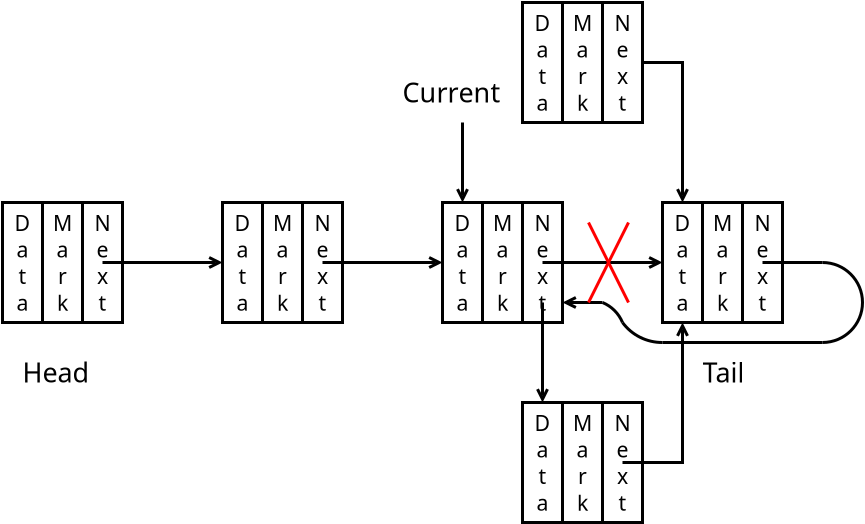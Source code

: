 <?xml version="1.0" encoding="UTF-8"?>
<dia:diagram xmlns:dia="http://www.lysator.liu.se/~alla/dia/">
  <dia:layer name="Arrière-plan" visible="true" active="true">
    <dia:group>
      <dia:object type="Standard - Box" version="0" id="O0">
        <dia:attribute name="obj_pos">
          <dia:point val="25,9"/>
        </dia:attribute>
        <dia:attribute name="obj_bb">
          <dia:rectangle val="24.925,8.925;31.075,15.075"/>
        </dia:attribute>
        <dia:attribute name="elem_corner">
          <dia:point val="25,9"/>
        </dia:attribute>
        <dia:attribute name="elem_width">
          <dia:real val="6"/>
        </dia:attribute>
        <dia:attribute name="elem_height">
          <dia:real val="6"/>
        </dia:attribute>
        <dia:attribute name="border_width">
          <dia:real val="0.15"/>
        </dia:attribute>
        <dia:attribute name="show_background">
          <dia:boolean val="true"/>
        </dia:attribute>
      </dia:object>
      <dia:object type="Standard - Text" version="1" id="O1">
        <dia:attribute name="obj_pos">
          <dia:point val="30,12"/>
        </dia:attribute>
        <dia:attribute name="obj_bb">
          <dia:rectangle val="29.602,9.386;30.398,14.614"/>
        </dia:attribute>
        <dia:attribute name="text">
          <dia:composite type="text">
            <dia:attribute name="string">
              <dia:string>#N
e
x
t#</dia:string>
            </dia:attribute>
            <dia:attribute name="font">
              <dia:font family="sans" style="0" name="Helvetica"/>
            </dia:attribute>
            <dia:attribute name="height">
              <dia:real val="1.329"/>
            </dia:attribute>
            <dia:attribute name="pos">
              <dia:point val="30,10.374"/>
            </dia:attribute>
            <dia:attribute name="color">
              <dia:color val="#000000"/>
            </dia:attribute>
            <dia:attribute name="alignment">
              <dia:enum val="1"/>
            </dia:attribute>
          </dia:composite>
        </dia:attribute>
        <dia:attribute name="valign">
          <dia:enum val="2"/>
        </dia:attribute>
      </dia:object>
      <dia:object type="Standard - Line" version="0" id="O2">
        <dia:attribute name="obj_pos">
          <dia:point val="29,9"/>
        </dia:attribute>
        <dia:attribute name="obj_bb">
          <dia:rectangle val="28.925,8.925;29.075,15.075"/>
        </dia:attribute>
        <dia:attribute name="conn_endpoints">
          <dia:point val="29,9"/>
          <dia:point val="29,15"/>
        </dia:attribute>
        <dia:attribute name="numcp">
          <dia:int val="1"/>
        </dia:attribute>
        <dia:attribute name="line_width">
          <dia:real val="0.15"/>
        </dia:attribute>
      </dia:object>
      <dia:object type="Standard - Text" version="1" id="O3">
        <dia:attribute name="obj_pos">
          <dia:point val="26,12"/>
        </dia:attribute>
        <dia:attribute name="obj_bb">
          <dia:rectangle val="25.59,9.386;26.41,14.614"/>
        </dia:attribute>
        <dia:attribute name="text">
          <dia:composite type="text">
            <dia:attribute name="string">
              <dia:string>#D
a
t
a#</dia:string>
            </dia:attribute>
            <dia:attribute name="font">
              <dia:font family="sans" style="0" name="Helvetica"/>
            </dia:attribute>
            <dia:attribute name="height">
              <dia:real val="1.329"/>
            </dia:attribute>
            <dia:attribute name="pos">
              <dia:point val="26,10.374"/>
            </dia:attribute>
            <dia:attribute name="color">
              <dia:color val="#000000"/>
            </dia:attribute>
            <dia:attribute name="alignment">
              <dia:enum val="1"/>
            </dia:attribute>
          </dia:composite>
        </dia:attribute>
        <dia:attribute name="valign">
          <dia:enum val="2"/>
        </dia:attribute>
      </dia:object>
      <dia:object type="Standard - Line" version="0" id="O4">
        <dia:attribute name="obj_pos">
          <dia:point val="27,9"/>
        </dia:attribute>
        <dia:attribute name="obj_bb">
          <dia:rectangle val="26.925,8.925;27.075,15.075"/>
        </dia:attribute>
        <dia:attribute name="conn_endpoints">
          <dia:point val="27,9"/>
          <dia:point val="27,15"/>
        </dia:attribute>
        <dia:attribute name="numcp">
          <dia:int val="1"/>
        </dia:attribute>
        <dia:attribute name="line_width">
          <dia:real val="0.15"/>
        </dia:attribute>
      </dia:object>
      <dia:object type="Standard - Text" version="1" id="O5">
        <dia:attribute name="obj_pos">
          <dia:point val="28,12"/>
        </dia:attribute>
        <dia:attribute name="obj_bb">
          <dia:rectangle val="27.541,9.386;28.459,14.614"/>
        </dia:attribute>
        <dia:attribute name="text">
          <dia:composite type="text">
            <dia:attribute name="string">
              <dia:string>#M
a
r
k#</dia:string>
            </dia:attribute>
            <dia:attribute name="font">
              <dia:font family="sans" style="0" name="Helvetica"/>
            </dia:attribute>
            <dia:attribute name="height">
              <dia:real val="1.329"/>
            </dia:attribute>
            <dia:attribute name="pos">
              <dia:point val="28,10.374"/>
            </dia:attribute>
            <dia:attribute name="color">
              <dia:color val="#000000"/>
            </dia:attribute>
            <dia:attribute name="alignment">
              <dia:enum val="1"/>
            </dia:attribute>
          </dia:composite>
        </dia:attribute>
        <dia:attribute name="valign">
          <dia:enum val="2"/>
        </dia:attribute>
        <dia:connections>
          <dia:connection handle="0" to="O0" connection="8"/>
        </dia:connections>
      </dia:object>
    </dia:group>
    <dia:group>
      <dia:object type="Standard - Box" version="0" id="O6">
        <dia:attribute name="obj_pos">
          <dia:point val="14,9"/>
        </dia:attribute>
        <dia:attribute name="obj_bb">
          <dia:rectangle val="13.925,8.925;20.075,15.075"/>
        </dia:attribute>
        <dia:attribute name="elem_corner">
          <dia:point val="14,9"/>
        </dia:attribute>
        <dia:attribute name="elem_width">
          <dia:real val="6"/>
        </dia:attribute>
        <dia:attribute name="elem_height">
          <dia:real val="6"/>
        </dia:attribute>
        <dia:attribute name="border_width">
          <dia:real val="0.15"/>
        </dia:attribute>
        <dia:attribute name="show_background">
          <dia:boolean val="true"/>
        </dia:attribute>
      </dia:object>
      <dia:object type="Standard - Text" version="1" id="O7">
        <dia:attribute name="obj_pos">
          <dia:point val="19,12"/>
        </dia:attribute>
        <dia:attribute name="obj_bb">
          <dia:rectangle val="18.602,9.386;19.398,14.614"/>
        </dia:attribute>
        <dia:attribute name="text">
          <dia:composite type="text">
            <dia:attribute name="string">
              <dia:string>#N
e
x
t#</dia:string>
            </dia:attribute>
            <dia:attribute name="font">
              <dia:font family="sans" style="0" name="Helvetica"/>
            </dia:attribute>
            <dia:attribute name="height">
              <dia:real val="1.329"/>
            </dia:attribute>
            <dia:attribute name="pos">
              <dia:point val="19,10.374"/>
            </dia:attribute>
            <dia:attribute name="color">
              <dia:color val="#000000"/>
            </dia:attribute>
            <dia:attribute name="alignment">
              <dia:enum val="1"/>
            </dia:attribute>
          </dia:composite>
        </dia:attribute>
        <dia:attribute name="valign">
          <dia:enum val="2"/>
        </dia:attribute>
      </dia:object>
      <dia:object type="Standard - Line" version="0" id="O8">
        <dia:attribute name="obj_pos">
          <dia:point val="18,9"/>
        </dia:attribute>
        <dia:attribute name="obj_bb">
          <dia:rectangle val="17.925,8.925;18.075,15.075"/>
        </dia:attribute>
        <dia:attribute name="conn_endpoints">
          <dia:point val="18,9"/>
          <dia:point val="18,15"/>
        </dia:attribute>
        <dia:attribute name="numcp">
          <dia:int val="1"/>
        </dia:attribute>
        <dia:attribute name="line_width">
          <dia:real val="0.15"/>
        </dia:attribute>
      </dia:object>
      <dia:object type="Standard - Text" version="1" id="O9">
        <dia:attribute name="obj_pos">
          <dia:point val="15,12"/>
        </dia:attribute>
        <dia:attribute name="obj_bb">
          <dia:rectangle val="14.59,9.386;15.41,14.614"/>
        </dia:attribute>
        <dia:attribute name="text">
          <dia:composite type="text">
            <dia:attribute name="string">
              <dia:string>#D
a
t
a#</dia:string>
            </dia:attribute>
            <dia:attribute name="font">
              <dia:font family="sans" style="0" name="Helvetica"/>
            </dia:attribute>
            <dia:attribute name="height">
              <dia:real val="1.329"/>
            </dia:attribute>
            <dia:attribute name="pos">
              <dia:point val="15,10.374"/>
            </dia:attribute>
            <dia:attribute name="color">
              <dia:color val="#000000"/>
            </dia:attribute>
            <dia:attribute name="alignment">
              <dia:enum val="1"/>
            </dia:attribute>
          </dia:composite>
        </dia:attribute>
        <dia:attribute name="valign">
          <dia:enum val="2"/>
        </dia:attribute>
      </dia:object>
      <dia:object type="Standard - Line" version="0" id="O10">
        <dia:attribute name="obj_pos">
          <dia:point val="16,9"/>
        </dia:attribute>
        <dia:attribute name="obj_bb">
          <dia:rectangle val="15.925,8.925;16.075,15.075"/>
        </dia:attribute>
        <dia:attribute name="conn_endpoints">
          <dia:point val="16,9"/>
          <dia:point val="16,15"/>
        </dia:attribute>
        <dia:attribute name="numcp">
          <dia:int val="1"/>
        </dia:attribute>
        <dia:attribute name="line_width">
          <dia:real val="0.15"/>
        </dia:attribute>
      </dia:object>
      <dia:object type="Standard - Text" version="1" id="O11">
        <dia:attribute name="obj_pos">
          <dia:point val="17,12"/>
        </dia:attribute>
        <dia:attribute name="obj_bb">
          <dia:rectangle val="16.541,9.386;17.459,14.614"/>
        </dia:attribute>
        <dia:attribute name="text">
          <dia:composite type="text">
            <dia:attribute name="string">
              <dia:string>#M
a
r
k#</dia:string>
            </dia:attribute>
            <dia:attribute name="font">
              <dia:font family="sans" style="0" name="Helvetica"/>
            </dia:attribute>
            <dia:attribute name="height">
              <dia:real val="1.329"/>
            </dia:attribute>
            <dia:attribute name="pos">
              <dia:point val="17,10.374"/>
            </dia:attribute>
            <dia:attribute name="color">
              <dia:color val="#000000"/>
            </dia:attribute>
            <dia:attribute name="alignment">
              <dia:enum val="1"/>
            </dia:attribute>
          </dia:composite>
        </dia:attribute>
        <dia:attribute name="valign">
          <dia:enum val="2"/>
        </dia:attribute>
        <dia:connections>
          <dia:connection handle="0" to="O6" connection="8"/>
        </dia:connections>
      </dia:object>
    </dia:group>
    <dia:group>
      <dia:object type="Standard - Box" version="0" id="O12">
        <dia:attribute name="obj_pos">
          <dia:point val="36,9"/>
        </dia:attribute>
        <dia:attribute name="obj_bb">
          <dia:rectangle val="35.925,8.925;42.075,15.075"/>
        </dia:attribute>
        <dia:attribute name="elem_corner">
          <dia:point val="36,9"/>
        </dia:attribute>
        <dia:attribute name="elem_width">
          <dia:real val="6"/>
        </dia:attribute>
        <dia:attribute name="elem_height">
          <dia:real val="6"/>
        </dia:attribute>
        <dia:attribute name="border_width">
          <dia:real val="0.15"/>
        </dia:attribute>
        <dia:attribute name="show_background">
          <dia:boolean val="true"/>
        </dia:attribute>
      </dia:object>
      <dia:object type="Standard - Text" version="1" id="O13">
        <dia:attribute name="obj_pos">
          <dia:point val="41,12"/>
        </dia:attribute>
        <dia:attribute name="obj_bb">
          <dia:rectangle val="40.602,9.386;41.398,14.614"/>
        </dia:attribute>
        <dia:attribute name="text">
          <dia:composite type="text">
            <dia:attribute name="string">
              <dia:string>#N
e
x
t#</dia:string>
            </dia:attribute>
            <dia:attribute name="font">
              <dia:font family="sans" style="0" name="Helvetica"/>
            </dia:attribute>
            <dia:attribute name="height">
              <dia:real val="1.329"/>
            </dia:attribute>
            <dia:attribute name="pos">
              <dia:point val="41,10.374"/>
            </dia:attribute>
            <dia:attribute name="color">
              <dia:color val="#000000"/>
            </dia:attribute>
            <dia:attribute name="alignment">
              <dia:enum val="1"/>
            </dia:attribute>
          </dia:composite>
        </dia:attribute>
        <dia:attribute name="valign">
          <dia:enum val="2"/>
        </dia:attribute>
      </dia:object>
      <dia:object type="Standard - Line" version="0" id="O14">
        <dia:attribute name="obj_pos">
          <dia:point val="40,9"/>
        </dia:attribute>
        <dia:attribute name="obj_bb">
          <dia:rectangle val="39.925,8.925;40.075,15.075"/>
        </dia:attribute>
        <dia:attribute name="conn_endpoints">
          <dia:point val="40,9"/>
          <dia:point val="40,15"/>
        </dia:attribute>
        <dia:attribute name="numcp">
          <dia:int val="1"/>
        </dia:attribute>
        <dia:attribute name="line_width">
          <dia:real val="0.15"/>
        </dia:attribute>
      </dia:object>
      <dia:object type="Standard - Text" version="1" id="O15">
        <dia:attribute name="obj_pos">
          <dia:point val="37,12"/>
        </dia:attribute>
        <dia:attribute name="obj_bb">
          <dia:rectangle val="36.59,9.386;37.41,14.614"/>
        </dia:attribute>
        <dia:attribute name="text">
          <dia:composite type="text">
            <dia:attribute name="string">
              <dia:string>#D
a
t
a#</dia:string>
            </dia:attribute>
            <dia:attribute name="font">
              <dia:font family="sans" style="0" name="Helvetica"/>
            </dia:attribute>
            <dia:attribute name="height">
              <dia:real val="1.329"/>
            </dia:attribute>
            <dia:attribute name="pos">
              <dia:point val="37,10.374"/>
            </dia:attribute>
            <dia:attribute name="color">
              <dia:color val="#000000"/>
            </dia:attribute>
            <dia:attribute name="alignment">
              <dia:enum val="1"/>
            </dia:attribute>
          </dia:composite>
        </dia:attribute>
        <dia:attribute name="valign">
          <dia:enum val="2"/>
        </dia:attribute>
      </dia:object>
      <dia:object type="Standard - Line" version="0" id="O16">
        <dia:attribute name="obj_pos">
          <dia:point val="38,9"/>
        </dia:attribute>
        <dia:attribute name="obj_bb">
          <dia:rectangle val="37.925,8.925;38.075,15.075"/>
        </dia:attribute>
        <dia:attribute name="conn_endpoints">
          <dia:point val="38,9"/>
          <dia:point val="38,15"/>
        </dia:attribute>
        <dia:attribute name="numcp">
          <dia:int val="1"/>
        </dia:attribute>
        <dia:attribute name="line_width">
          <dia:real val="0.15"/>
        </dia:attribute>
      </dia:object>
      <dia:object type="Standard - Text" version="1" id="O17">
        <dia:attribute name="obj_pos">
          <dia:point val="39,12"/>
        </dia:attribute>
        <dia:attribute name="obj_bb">
          <dia:rectangle val="38.541,9.386;39.459,14.614"/>
        </dia:attribute>
        <dia:attribute name="text">
          <dia:composite type="text">
            <dia:attribute name="string">
              <dia:string>#M
a
r
k#</dia:string>
            </dia:attribute>
            <dia:attribute name="font">
              <dia:font family="sans" style="0" name="Helvetica"/>
            </dia:attribute>
            <dia:attribute name="height">
              <dia:real val="1.329"/>
            </dia:attribute>
            <dia:attribute name="pos">
              <dia:point val="39,10.374"/>
            </dia:attribute>
            <dia:attribute name="color">
              <dia:color val="#000000"/>
            </dia:attribute>
            <dia:attribute name="alignment">
              <dia:enum val="1"/>
            </dia:attribute>
          </dia:composite>
        </dia:attribute>
        <dia:attribute name="valign">
          <dia:enum val="2"/>
        </dia:attribute>
        <dia:connections>
          <dia:connection handle="0" to="O12" connection="8"/>
        </dia:connections>
      </dia:object>
    </dia:group>
    <dia:group>
      <dia:object type="Standard - Box" version="0" id="O18">
        <dia:attribute name="obj_pos">
          <dia:point val="47,9"/>
        </dia:attribute>
        <dia:attribute name="obj_bb">
          <dia:rectangle val="46.925,8.925;53.075,15.075"/>
        </dia:attribute>
        <dia:attribute name="elem_corner">
          <dia:point val="47,9"/>
        </dia:attribute>
        <dia:attribute name="elem_width">
          <dia:real val="6"/>
        </dia:attribute>
        <dia:attribute name="elem_height">
          <dia:real val="6"/>
        </dia:attribute>
        <dia:attribute name="border_width">
          <dia:real val="0.15"/>
        </dia:attribute>
        <dia:attribute name="show_background">
          <dia:boolean val="true"/>
        </dia:attribute>
      </dia:object>
      <dia:object type="Standard - Text" version="1" id="O19">
        <dia:attribute name="obj_pos">
          <dia:point val="52,12"/>
        </dia:attribute>
        <dia:attribute name="obj_bb">
          <dia:rectangle val="51.602,9.386;52.398,14.614"/>
        </dia:attribute>
        <dia:attribute name="text">
          <dia:composite type="text">
            <dia:attribute name="string">
              <dia:string>#N
e
x
t#</dia:string>
            </dia:attribute>
            <dia:attribute name="font">
              <dia:font family="sans" style="0" name="Helvetica"/>
            </dia:attribute>
            <dia:attribute name="height">
              <dia:real val="1.329"/>
            </dia:attribute>
            <dia:attribute name="pos">
              <dia:point val="52,10.374"/>
            </dia:attribute>
            <dia:attribute name="color">
              <dia:color val="#000000"/>
            </dia:attribute>
            <dia:attribute name="alignment">
              <dia:enum val="1"/>
            </dia:attribute>
          </dia:composite>
        </dia:attribute>
        <dia:attribute name="valign">
          <dia:enum val="2"/>
        </dia:attribute>
      </dia:object>
      <dia:object type="Standard - Line" version="0" id="O20">
        <dia:attribute name="obj_pos">
          <dia:point val="51,9"/>
        </dia:attribute>
        <dia:attribute name="obj_bb">
          <dia:rectangle val="50.925,8.925;51.075,15.075"/>
        </dia:attribute>
        <dia:attribute name="conn_endpoints">
          <dia:point val="51,9"/>
          <dia:point val="51,15"/>
        </dia:attribute>
        <dia:attribute name="numcp">
          <dia:int val="1"/>
        </dia:attribute>
        <dia:attribute name="line_width">
          <dia:real val="0.15"/>
        </dia:attribute>
      </dia:object>
      <dia:object type="Standard - Text" version="1" id="O21">
        <dia:attribute name="obj_pos">
          <dia:point val="48,12"/>
        </dia:attribute>
        <dia:attribute name="obj_bb">
          <dia:rectangle val="47.59,9.386;48.41,14.614"/>
        </dia:attribute>
        <dia:attribute name="text">
          <dia:composite type="text">
            <dia:attribute name="string">
              <dia:string>#D
a
t
a#</dia:string>
            </dia:attribute>
            <dia:attribute name="font">
              <dia:font family="sans" style="0" name="Helvetica"/>
            </dia:attribute>
            <dia:attribute name="height">
              <dia:real val="1.329"/>
            </dia:attribute>
            <dia:attribute name="pos">
              <dia:point val="48,10.374"/>
            </dia:attribute>
            <dia:attribute name="color">
              <dia:color val="#000000"/>
            </dia:attribute>
            <dia:attribute name="alignment">
              <dia:enum val="1"/>
            </dia:attribute>
          </dia:composite>
        </dia:attribute>
        <dia:attribute name="valign">
          <dia:enum val="2"/>
        </dia:attribute>
      </dia:object>
      <dia:object type="Standard - Line" version="0" id="O22">
        <dia:attribute name="obj_pos">
          <dia:point val="49,9"/>
        </dia:attribute>
        <dia:attribute name="obj_bb">
          <dia:rectangle val="48.925,8.925;49.075,15.075"/>
        </dia:attribute>
        <dia:attribute name="conn_endpoints">
          <dia:point val="49,9"/>
          <dia:point val="49,15"/>
        </dia:attribute>
        <dia:attribute name="numcp">
          <dia:int val="1"/>
        </dia:attribute>
        <dia:attribute name="line_width">
          <dia:real val="0.15"/>
        </dia:attribute>
      </dia:object>
      <dia:object type="Standard - Text" version="1" id="O23">
        <dia:attribute name="obj_pos">
          <dia:point val="50,12"/>
        </dia:attribute>
        <dia:attribute name="obj_bb">
          <dia:rectangle val="49.541,9.386;50.459,14.614"/>
        </dia:attribute>
        <dia:attribute name="text">
          <dia:composite type="text">
            <dia:attribute name="string">
              <dia:string>#M
a
r
k#</dia:string>
            </dia:attribute>
            <dia:attribute name="font">
              <dia:font family="sans" style="0" name="Helvetica"/>
            </dia:attribute>
            <dia:attribute name="height">
              <dia:real val="1.329"/>
            </dia:attribute>
            <dia:attribute name="pos">
              <dia:point val="50,10.374"/>
            </dia:attribute>
            <dia:attribute name="color">
              <dia:color val="#000000"/>
            </dia:attribute>
            <dia:attribute name="alignment">
              <dia:enum val="1"/>
            </dia:attribute>
          </dia:composite>
        </dia:attribute>
        <dia:attribute name="valign">
          <dia:enum val="2"/>
        </dia:attribute>
        <dia:connections>
          <dia:connection handle="0" to="O18" connection="8"/>
        </dia:connections>
      </dia:object>
    </dia:group>
    <dia:object type="Standard - Line" version="0" id="O24">
      <dia:attribute name="obj_pos">
        <dia:point val="19,12"/>
      </dia:attribute>
      <dia:attribute name="obj_bb">
        <dia:rectangle val="18.925,11.629;25.168,12.371"/>
      </dia:attribute>
      <dia:attribute name="conn_endpoints">
        <dia:point val="19,12"/>
        <dia:point val="25,12"/>
      </dia:attribute>
      <dia:attribute name="numcp">
        <dia:int val="1"/>
      </dia:attribute>
      <dia:attribute name="line_width">
        <dia:real val="0.15"/>
      </dia:attribute>
      <dia:attribute name="end_arrow">
        <dia:enum val="1"/>
      </dia:attribute>
      <dia:attribute name="end_arrow_length">
        <dia:real val="0.5"/>
      </dia:attribute>
      <dia:attribute name="end_arrow_width">
        <dia:real val="0.5"/>
      </dia:attribute>
      <dia:connections>
        <dia:connection handle="1" to="O0" connection="3"/>
      </dia:connections>
    </dia:object>
    <dia:object type="Standard - Line" version="0" id="O25">
      <dia:attribute name="obj_pos">
        <dia:point val="30,12"/>
      </dia:attribute>
      <dia:attribute name="obj_bb">
        <dia:rectangle val="29.925,11.629;36.168,12.371"/>
      </dia:attribute>
      <dia:attribute name="conn_endpoints">
        <dia:point val="30,12"/>
        <dia:point val="36,12"/>
      </dia:attribute>
      <dia:attribute name="numcp">
        <dia:int val="1"/>
      </dia:attribute>
      <dia:attribute name="line_width">
        <dia:real val="0.15"/>
      </dia:attribute>
      <dia:attribute name="end_arrow">
        <dia:enum val="1"/>
      </dia:attribute>
      <dia:attribute name="end_arrow_length">
        <dia:real val="0.5"/>
      </dia:attribute>
      <dia:attribute name="end_arrow_width">
        <dia:real val="0.5"/>
      </dia:attribute>
      <dia:connections>
        <dia:connection handle="1" to="O12" connection="3"/>
      </dia:connections>
    </dia:object>
    <dia:object type="Standard - Line" version="0" id="O26">
      <dia:attribute name="obj_pos">
        <dia:point val="41,12"/>
      </dia:attribute>
      <dia:attribute name="obj_bb">
        <dia:rectangle val="40.925,11.629;47.168,12.371"/>
      </dia:attribute>
      <dia:attribute name="conn_endpoints">
        <dia:point val="41,12"/>
        <dia:point val="47,12"/>
      </dia:attribute>
      <dia:attribute name="numcp">
        <dia:int val="1"/>
      </dia:attribute>
      <dia:attribute name="line_width">
        <dia:real val="0.15"/>
      </dia:attribute>
      <dia:attribute name="end_arrow">
        <dia:enum val="1"/>
      </dia:attribute>
      <dia:attribute name="end_arrow_length">
        <dia:real val="0.5"/>
      </dia:attribute>
      <dia:attribute name="end_arrow_width">
        <dia:real val="0.5"/>
      </dia:attribute>
      <dia:connections>
        <dia:connection handle="1" to="O18" connection="3"/>
      </dia:connections>
    </dia:object>
    <dia:object type="Standard - Line" version="0" id="O27">
      <dia:attribute name="obj_pos">
        <dia:point val="44,14"/>
      </dia:attribute>
      <dia:attribute name="obj_bb">
        <dia:rectangle val="41.832,13.629;44.075,14.371"/>
      </dia:attribute>
      <dia:attribute name="conn_endpoints">
        <dia:point val="44,14"/>
        <dia:point val="42,14"/>
      </dia:attribute>
      <dia:attribute name="numcp">
        <dia:int val="1"/>
      </dia:attribute>
      <dia:attribute name="line_width">
        <dia:real val="0.15"/>
      </dia:attribute>
      <dia:attribute name="end_arrow">
        <dia:enum val="1"/>
      </dia:attribute>
      <dia:attribute name="end_arrow_length">
        <dia:real val="0.5"/>
      </dia:attribute>
      <dia:attribute name="end_arrow_width">
        <dia:real val="0.5"/>
      </dia:attribute>
    </dia:object>
    <dia:object type="Standard - Arc" version="0" id="O28">
      <dia:attribute name="obj_pos">
        <dia:point val="44,14"/>
      </dia:attribute>
      <dia:attribute name="obj_bb">
        <dia:rectangle val="43.894,13.894;45.106,15.106"/>
      </dia:attribute>
      <dia:attribute name="conn_endpoints">
        <dia:point val="44,14"/>
        <dia:point val="45,15"/>
      </dia:attribute>
      <dia:attribute name="curve_distance">
        <dia:real val="-0.141"/>
      </dia:attribute>
      <dia:attribute name="line_width">
        <dia:real val="0.15"/>
      </dia:attribute>
    </dia:object>
    <dia:object type="Standard - Line" version="0" id="O29">
      <dia:attribute name="obj_pos">
        <dia:point val="52,12"/>
      </dia:attribute>
      <dia:attribute name="obj_bb">
        <dia:rectangle val="51.925,11.925;55.075,12.075"/>
      </dia:attribute>
      <dia:attribute name="conn_endpoints">
        <dia:point val="52,12"/>
        <dia:point val="55,12"/>
      </dia:attribute>
      <dia:attribute name="numcp">
        <dia:int val="1"/>
      </dia:attribute>
      <dia:attribute name="line_width">
        <dia:real val="0.15"/>
      </dia:attribute>
    </dia:object>
    <dia:object type="Standard - Arc" version="0" id="O30">
      <dia:attribute name="obj_pos">
        <dia:point val="55,12"/>
      </dia:attribute>
      <dia:attribute name="obj_bb">
        <dia:rectangle val="54.925,11.925;57.075,16.075"/>
      </dia:attribute>
      <dia:attribute name="conn_endpoints">
        <dia:point val="55,12"/>
        <dia:point val="55,16"/>
      </dia:attribute>
      <dia:attribute name="curve_distance">
        <dia:real val="-2"/>
      </dia:attribute>
      <dia:attribute name="line_width">
        <dia:real val="0.15"/>
      </dia:attribute>
    </dia:object>
    <dia:object type="Standard - Line" version="0" id="O31">
      <dia:attribute name="obj_pos">
        <dia:point val="55,16"/>
      </dia:attribute>
      <dia:attribute name="obj_bb">
        <dia:rectangle val="46.925,15.925;55.075,16.075"/>
      </dia:attribute>
      <dia:attribute name="conn_endpoints">
        <dia:point val="55,16"/>
        <dia:point val="47,16"/>
      </dia:attribute>
      <dia:attribute name="numcp">
        <dia:int val="1"/>
      </dia:attribute>
      <dia:attribute name="line_width">
        <dia:real val="0.15"/>
      </dia:attribute>
    </dia:object>
    <dia:object type="Standard - Arc" version="0" id="O32">
      <dia:attribute name="obj_pos">
        <dia:point val="45,15"/>
      </dia:attribute>
      <dia:attribute name="obj_bb">
        <dia:rectangle val="44.899,14.899;47.101,16.101"/>
      </dia:attribute>
      <dia:attribute name="conn_endpoints">
        <dia:point val="45,15"/>
        <dia:point val="47,16"/>
      </dia:attribute>
      <dia:attribute name="curve_distance">
        <dia:real val="0.268"/>
      </dia:attribute>
      <dia:attribute name="line_width">
        <dia:real val="0.15"/>
      </dia:attribute>
    </dia:object>
    <dia:object type="Standard - Text" version="1" id="O33">
      <dia:attribute name="obj_pos">
        <dia:point val="15,18"/>
      </dia:attribute>
      <dia:attribute name="obj_bb">
        <dia:rectangle val="15,16.75;18.52,18.317"/>
      </dia:attribute>
      <dia:attribute name="text">
        <dia:composite type="text">
          <dia:attribute name="string">
            <dia:string>#Head#</dia:string>
          </dia:attribute>
          <dia:attribute name="font">
            <dia:font family="sans" style="0" name="Helvetica"/>
          </dia:attribute>
          <dia:attribute name="height">
            <dia:real val="1.682"/>
          </dia:attribute>
          <dia:attribute name="pos">
            <dia:point val="15,18"/>
          </dia:attribute>
          <dia:attribute name="color">
            <dia:color val="#000000"/>
          </dia:attribute>
          <dia:attribute name="alignment">
            <dia:enum val="0"/>
          </dia:attribute>
        </dia:composite>
      </dia:attribute>
      <dia:attribute name="valign">
        <dia:enum val="3"/>
      </dia:attribute>
    </dia:object>
    <dia:object type="Standard - Text" version="1" id="O34">
      <dia:attribute name="obj_pos">
        <dia:point val="49,18"/>
      </dia:attribute>
      <dia:attribute name="obj_bb">
        <dia:rectangle val="49,16.75;51.175,18.317"/>
      </dia:attribute>
      <dia:attribute name="text">
        <dia:composite type="text">
          <dia:attribute name="string">
            <dia:string>#Tail#</dia:string>
          </dia:attribute>
          <dia:attribute name="font">
            <dia:font family="sans" style="0" name="Helvetica"/>
          </dia:attribute>
          <dia:attribute name="height">
            <dia:real val="1.682"/>
          </dia:attribute>
          <dia:attribute name="pos">
            <dia:point val="49,18"/>
          </dia:attribute>
          <dia:attribute name="color">
            <dia:color val="#000000"/>
          </dia:attribute>
          <dia:attribute name="alignment">
            <dia:enum val="0"/>
          </dia:attribute>
        </dia:composite>
      </dia:attribute>
      <dia:attribute name="valign">
        <dia:enum val="3"/>
      </dia:attribute>
    </dia:object>
    <dia:object type="Standard - Line" version="0" id="O35">
      <dia:attribute name="obj_pos">
        <dia:point val="37,5"/>
      </dia:attribute>
      <dia:attribute name="obj_bb">
        <dia:rectangle val="36.629,4.925;37.371,9.168"/>
      </dia:attribute>
      <dia:attribute name="conn_endpoints">
        <dia:point val="37,5"/>
        <dia:point val="37,9"/>
      </dia:attribute>
      <dia:attribute name="numcp">
        <dia:int val="1"/>
      </dia:attribute>
      <dia:attribute name="line_width">
        <dia:real val="0.15"/>
      </dia:attribute>
      <dia:attribute name="end_arrow">
        <dia:enum val="1"/>
      </dia:attribute>
      <dia:attribute name="end_arrow_length">
        <dia:real val="0.5"/>
      </dia:attribute>
      <dia:attribute name="end_arrow_width">
        <dia:real val="0.5"/>
      </dia:attribute>
    </dia:object>
    <dia:object type="Standard - Text" version="1" id="O36">
      <dia:attribute name="obj_pos">
        <dia:point val="34,4"/>
      </dia:attribute>
      <dia:attribute name="obj_bb">
        <dia:rectangle val="34,2.75;39.053,4.317"/>
      </dia:attribute>
      <dia:attribute name="text">
        <dia:composite type="text">
          <dia:attribute name="string">
            <dia:string>#Current#</dia:string>
          </dia:attribute>
          <dia:attribute name="font">
            <dia:font family="sans" style="0" name="Helvetica"/>
          </dia:attribute>
          <dia:attribute name="height">
            <dia:real val="1.682"/>
          </dia:attribute>
          <dia:attribute name="pos">
            <dia:point val="34,4"/>
          </dia:attribute>
          <dia:attribute name="color">
            <dia:color val="#000000"/>
          </dia:attribute>
          <dia:attribute name="alignment">
            <dia:enum val="0"/>
          </dia:attribute>
        </dia:composite>
      </dia:attribute>
      <dia:attribute name="valign">
        <dia:enum val="3"/>
      </dia:attribute>
    </dia:object>
    <dia:group>
      <dia:object type="Standard - Box" version="0" id="O37">
        <dia:attribute name="obj_pos">
          <dia:point val="40,19"/>
        </dia:attribute>
        <dia:attribute name="obj_bb">
          <dia:rectangle val="39.925,18.925;46.075,25.075"/>
        </dia:attribute>
        <dia:attribute name="elem_corner">
          <dia:point val="40,19"/>
        </dia:attribute>
        <dia:attribute name="elem_width">
          <dia:real val="6"/>
        </dia:attribute>
        <dia:attribute name="elem_height">
          <dia:real val="6"/>
        </dia:attribute>
        <dia:attribute name="border_width">
          <dia:real val="0.15"/>
        </dia:attribute>
        <dia:attribute name="show_background">
          <dia:boolean val="true"/>
        </dia:attribute>
      </dia:object>
      <dia:object type="Standard - Text" version="1" id="O38">
        <dia:attribute name="obj_pos">
          <dia:point val="45,22"/>
        </dia:attribute>
        <dia:attribute name="obj_bb">
          <dia:rectangle val="44.602,19.386;45.398,24.614"/>
        </dia:attribute>
        <dia:attribute name="text">
          <dia:composite type="text">
            <dia:attribute name="string">
              <dia:string>#N
e
x
t#</dia:string>
            </dia:attribute>
            <dia:attribute name="font">
              <dia:font family="sans" style="0" name="Helvetica"/>
            </dia:attribute>
            <dia:attribute name="height">
              <dia:real val="1.329"/>
            </dia:attribute>
            <dia:attribute name="pos">
              <dia:point val="45,20.374"/>
            </dia:attribute>
            <dia:attribute name="color">
              <dia:color val="#000000"/>
            </dia:attribute>
            <dia:attribute name="alignment">
              <dia:enum val="1"/>
            </dia:attribute>
          </dia:composite>
        </dia:attribute>
        <dia:attribute name="valign">
          <dia:enum val="2"/>
        </dia:attribute>
      </dia:object>
      <dia:object type="Standard - Line" version="0" id="O39">
        <dia:attribute name="obj_pos">
          <dia:point val="44,19"/>
        </dia:attribute>
        <dia:attribute name="obj_bb">
          <dia:rectangle val="43.925,18.925;44.075,25.075"/>
        </dia:attribute>
        <dia:attribute name="conn_endpoints">
          <dia:point val="44,19"/>
          <dia:point val="44,25"/>
        </dia:attribute>
        <dia:attribute name="numcp">
          <dia:int val="1"/>
        </dia:attribute>
        <dia:attribute name="line_width">
          <dia:real val="0.15"/>
        </dia:attribute>
      </dia:object>
      <dia:object type="Standard - Text" version="1" id="O40">
        <dia:attribute name="obj_pos">
          <dia:point val="41,22"/>
        </dia:attribute>
        <dia:attribute name="obj_bb">
          <dia:rectangle val="40.59,19.386;41.41,24.614"/>
        </dia:attribute>
        <dia:attribute name="text">
          <dia:composite type="text">
            <dia:attribute name="string">
              <dia:string>#D
a
t
a#</dia:string>
            </dia:attribute>
            <dia:attribute name="font">
              <dia:font family="sans" style="0" name="Helvetica"/>
            </dia:attribute>
            <dia:attribute name="height">
              <dia:real val="1.329"/>
            </dia:attribute>
            <dia:attribute name="pos">
              <dia:point val="41,20.374"/>
            </dia:attribute>
            <dia:attribute name="color">
              <dia:color val="#000000"/>
            </dia:attribute>
            <dia:attribute name="alignment">
              <dia:enum val="1"/>
            </dia:attribute>
          </dia:composite>
        </dia:attribute>
        <dia:attribute name="valign">
          <dia:enum val="2"/>
        </dia:attribute>
      </dia:object>
      <dia:object type="Standard - Line" version="0" id="O41">
        <dia:attribute name="obj_pos">
          <dia:point val="42,19"/>
        </dia:attribute>
        <dia:attribute name="obj_bb">
          <dia:rectangle val="41.925,18.925;42.075,25.075"/>
        </dia:attribute>
        <dia:attribute name="conn_endpoints">
          <dia:point val="42,19"/>
          <dia:point val="42,25"/>
        </dia:attribute>
        <dia:attribute name="numcp">
          <dia:int val="1"/>
        </dia:attribute>
        <dia:attribute name="line_width">
          <dia:real val="0.15"/>
        </dia:attribute>
      </dia:object>
      <dia:object type="Standard - Text" version="1" id="O42">
        <dia:attribute name="obj_pos">
          <dia:point val="43,22"/>
        </dia:attribute>
        <dia:attribute name="obj_bb">
          <dia:rectangle val="42.541,19.386;43.459,24.614"/>
        </dia:attribute>
        <dia:attribute name="text">
          <dia:composite type="text">
            <dia:attribute name="string">
              <dia:string>#M
a
r
k#</dia:string>
            </dia:attribute>
            <dia:attribute name="font">
              <dia:font family="sans" style="0" name="Helvetica"/>
            </dia:attribute>
            <dia:attribute name="height">
              <dia:real val="1.329"/>
            </dia:attribute>
            <dia:attribute name="pos">
              <dia:point val="43,20.374"/>
            </dia:attribute>
            <dia:attribute name="color">
              <dia:color val="#000000"/>
            </dia:attribute>
            <dia:attribute name="alignment">
              <dia:enum val="1"/>
            </dia:attribute>
          </dia:composite>
        </dia:attribute>
        <dia:attribute name="valign">
          <dia:enum val="2"/>
        </dia:attribute>
        <dia:connections>
          <dia:connection handle="0" to="O37" connection="8"/>
        </dia:connections>
      </dia:object>
    </dia:group>
    <dia:group>
      <dia:object type="Standard - Box" version="0" id="O43">
        <dia:attribute name="obj_pos">
          <dia:point val="40,-1"/>
        </dia:attribute>
        <dia:attribute name="obj_bb">
          <dia:rectangle val="39.925,-1.075;46.075,5.075"/>
        </dia:attribute>
        <dia:attribute name="elem_corner">
          <dia:point val="40,-1"/>
        </dia:attribute>
        <dia:attribute name="elem_width">
          <dia:real val="6"/>
        </dia:attribute>
        <dia:attribute name="elem_height">
          <dia:real val="6"/>
        </dia:attribute>
        <dia:attribute name="border_width">
          <dia:real val="0.15"/>
        </dia:attribute>
        <dia:attribute name="show_background">
          <dia:boolean val="true"/>
        </dia:attribute>
      </dia:object>
      <dia:object type="Standard - Text" version="1" id="O44">
        <dia:attribute name="obj_pos">
          <dia:point val="45,2"/>
        </dia:attribute>
        <dia:attribute name="obj_bb">
          <dia:rectangle val="44.602,-0.614;45.398,4.614"/>
        </dia:attribute>
        <dia:attribute name="text">
          <dia:composite type="text">
            <dia:attribute name="string">
              <dia:string>#N
e
x
t#</dia:string>
            </dia:attribute>
            <dia:attribute name="font">
              <dia:font family="sans" style="0" name="Helvetica"/>
            </dia:attribute>
            <dia:attribute name="height">
              <dia:real val="1.329"/>
            </dia:attribute>
            <dia:attribute name="pos">
              <dia:point val="45,0.374"/>
            </dia:attribute>
            <dia:attribute name="color">
              <dia:color val="#000000"/>
            </dia:attribute>
            <dia:attribute name="alignment">
              <dia:enum val="1"/>
            </dia:attribute>
          </dia:composite>
        </dia:attribute>
        <dia:attribute name="valign">
          <dia:enum val="2"/>
        </dia:attribute>
      </dia:object>
      <dia:object type="Standard - Line" version="0" id="O45">
        <dia:attribute name="obj_pos">
          <dia:point val="44,-1"/>
        </dia:attribute>
        <dia:attribute name="obj_bb">
          <dia:rectangle val="43.925,-1.075;44.075,5.075"/>
        </dia:attribute>
        <dia:attribute name="conn_endpoints">
          <dia:point val="44,-1"/>
          <dia:point val="44,5"/>
        </dia:attribute>
        <dia:attribute name="numcp">
          <dia:int val="1"/>
        </dia:attribute>
        <dia:attribute name="line_width">
          <dia:real val="0.15"/>
        </dia:attribute>
      </dia:object>
      <dia:object type="Standard - Text" version="1" id="O46">
        <dia:attribute name="obj_pos">
          <dia:point val="41,2"/>
        </dia:attribute>
        <dia:attribute name="obj_bb">
          <dia:rectangle val="40.59,-0.614;41.41,4.614"/>
        </dia:attribute>
        <dia:attribute name="text">
          <dia:composite type="text">
            <dia:attribute name="string">
              <dia:string>#D
a
t
a#</dia:string>
            </dia:attribute>
            <dia:attribute name="font">
              <dia:font family="sans" style="0" name="Helvetica"/>
            </dia:attribute>
            <dia:attribute name="height">
              <dia:real val="1.329"/>
            </dia:attribute>
            <dia:attribute name="pos">
              <dia:point val="41,0.374"/>
            </dia:attribute>
            <dia:attribute name="color">
              <dia:color val="#000000"/>
            </dia:attribute>
            <dia:attribute name="alignment">
              <dia:enum val="1"/>
            </dia:attribute>
          </dia:composite>
        </dia:attribute>
        <dia:attribute name="valign">
          <dia:enum val="2"/>
        </dia:attribute>
      </dia:object>
      <dia:object type="Standard - Line" version="0" id="O47">
        <dia:attribute name="obj_pos">
          <dia:point val="42,-1"/>
        </dia:attribute>
        <dia:attribute name="obj_bb">
          <dia:rectangle val="41.925,-1.075;42.075,5.075"/>
        </dia:attribute>
        <dia:attribute name="conn_endpoints">
          <dia:point val="42,-1"/>
          <dia:point val="42,5"/>
        </dia:attribute>
        <dia:attribute name="numcp">
          <dia:int val="1"/>
        </dia:attribute>
        <dia:attribute name="line_width">
          <dia:real val="0.15"/>
        </dia:attribute>
      </dia:object>
      <dia:object type="Standard - Text" version="1" id="O48">
        <dia:attribute name="obj_pos">
          <dia:point val="43,2"/>
        </dia:attribute>
        <dia:attribute name="obj_bb">
          <dia:rectangle val="42.541,-0.614;43.459,4.614"/>
        </dia:attribute>
        <dia:attribute name="text">
          <dia:composite type="text">
            <dia:attribute name="string">
              <dia:string>#M
a
r
k#</dia:string>
            </dia:attribute>
            <dia:attribute name="font">
              <dia:font family="sans" style="0" name="Helvetica"/>
            </dia:attribute>
            <dia:attribute name="height">
              <dia:real val="1.329"/>
            </dia:attribute>
            <dia:attribute name="pos">
              <dia:point val="43,0.374"/>
            </dia:attribute>
            <dia:attribute name="color">
              <dia:color val="#000000"/>
            </dia:attribute>
            <dia:attribute name="alignment">
              <dia:enum val="1"/>
            </dia:attribute>
          </dia:composite>
        </dia:attribute>
        <dia:attribute name="valign">
          <dia:enum val="2"/>
        </dia:attribute>
        <dia:connections>
          <dia:connection handle="0" to="O43" connection="8"/>
        </dia:connections>
      </dia:object>
    </dia:group>
    <dia:object type="Standard - PolyLine" version="0" id="O49">
      <dia:attribute name="obj_pos">
        <dia:point val="45,22"/>
      </dia:attribute>
      <dia:attribute name="obj_bb">
        <dia:rectangle val="44.925,14.832;48.371,22.075"/>
      </dia:attribute>
      <dia:attribute name="poly_points">
        <dia:point val="45,22"/>
        <dia:point val="48,22"/>
        <dia:point val="48,15"/>
      </dia:attribute>
      <dia:attribute name="line_width">
        <dia:real val="0.15"/>
      </dia:attribute>
      <dia:attribute name="end_arrow">
        <dia:enum val="1"/>
      </dia:attribute>
      <dia:attribute name="end_arrow_length">
        <dia:real val="0.5"/>
      </dia:attribute>
      <dia:attribute name="end_arrow_width">
        <dia:real val="0.5"/>
      </dia:attribute>
    </dia:object>
    <dia:object type="Standard - PolyLine" version="0" id="O50">
      <dia:attribute name="obj_pos">
        <dia:point val="46,2"/>
      </dia:attribute>
      <dia:attribute name="obj_bb">
        <dia:rectangle val="45.925,1.925;48.371,9.168"/>
      </dia:attribute>
      <dia:attribute name="poly_points">
        <dia:point val="46,2"/>
        <dia:point val="48,2"/>
        <dia:point val="48,9"/>
      </dia:attribute>
      <dia:attribute name="line_width">
        <dia:real val="0.15"/>
      </dia:attribute>
      <dia:attribute name="end_arrow">
        <dia:enum val="1"/>
      </dia:attribute>
      <dia:attribute name="end_arrow_length">
        <dia:real val="0.5"/>
      </dia:attribute>
      <dia:attribute name="end_arrow_width">
        <dia:real val="0.5"/>
      </dia:attribute>
      <dia:connections>
        <dia:connection handle="0" to="O43" connection="4"/>
      </dia:connections>
    </dia:object>
    <dia:object type="Standard - Line" version="0" id="O51">
      <dia:attribute name="obj_pos">
        <dia:point val="41,14"/>
      </dia:attribute>
      <dia:attribute name="obj_bb">
        <dia:rectangle val="40.629,13.925;41.371,19.168"/>
      </dia:attribute>
      <dia:attribute name="conn_endpoints">
        <dia:point val="41,14"/>
        <dia:point val="41,19"/>
      </dia:attribute>
      <dia:attribute name="numcp">
        <dia:int val="1"/>
      </dia:attribute>
      <dia:attribute name="line_width">
        <dia:real val="0.15"/>
      </dia:attribute>
      <dia:attribute name="end_arrow">
        <dia:enum val="1"/>
      </dia:attribute>
      <dia:attribute name="end_arrow_length">
        <dia:real val="0.5"/>
      </dia:attribute>
      <dia:attribute name="end_arrow_width">
        <dia:real val="0.5"/>
      </dia:attribute>
    </dia:object>
    <dia:group>
      <dia:object type="Standard - Line" version="0" id="O52">
        <dia:attribute name="obj_pos">
          <dia:point val="43.3,10"/>
        </dia:attribute>
        <dia:attribute name="obj_bb">
          <dia:rectangle val="43.199,9.899;45.401,14.101"/>
        </dia:attribute>
        <dia:attribute name="conn_endpoints">
          <dia:point val="43.3,10"/>
          <dia:point val="45.3,14"/>
        </dia:attribute>
        <dia:attribute name="numcp">
          <dia:int val="1"/>
        </dia:attribute>
        <dia:attribute name="line_color">
          <dia:color val="#ff0000"/>
        </dia:attribute>
        <dia:attribute name="line_width">
          <dia:real val="0.15"/>
        </dia:attribute>
      </dia:object>
      <dia:object type="Standard - Line" version="0" id="O53">
        <dia:attribute name="obj_pos">
          <dia:point val="45.3,10"/>
        </dia:attribute>
        <dia:attribute name="obj_bb">
          <dia:rectangle val="43.199,9.899;45.401,14.101"/>
        </dia:attribute>
        <dia:attribute name="conn_endpoints">
          <dia:point val="45.3,10"/>
          <dia:point val="43.3,14"/>
        </dia:attribute>
        <dia:attribute name="numcp">
          <dia:int val="1"/>
        </dia:attribute>
        <dia:attribute name="line_color">
          <dia:color val="#ff0000"/>
        </dia:attribute>
        <dia:attribute name="line_width">
          <dia:real val="0.15"/>
        </dia:attribute>
      </dia:object>
    </dia:group>
  </dia:layer>
</dia:diagram>
